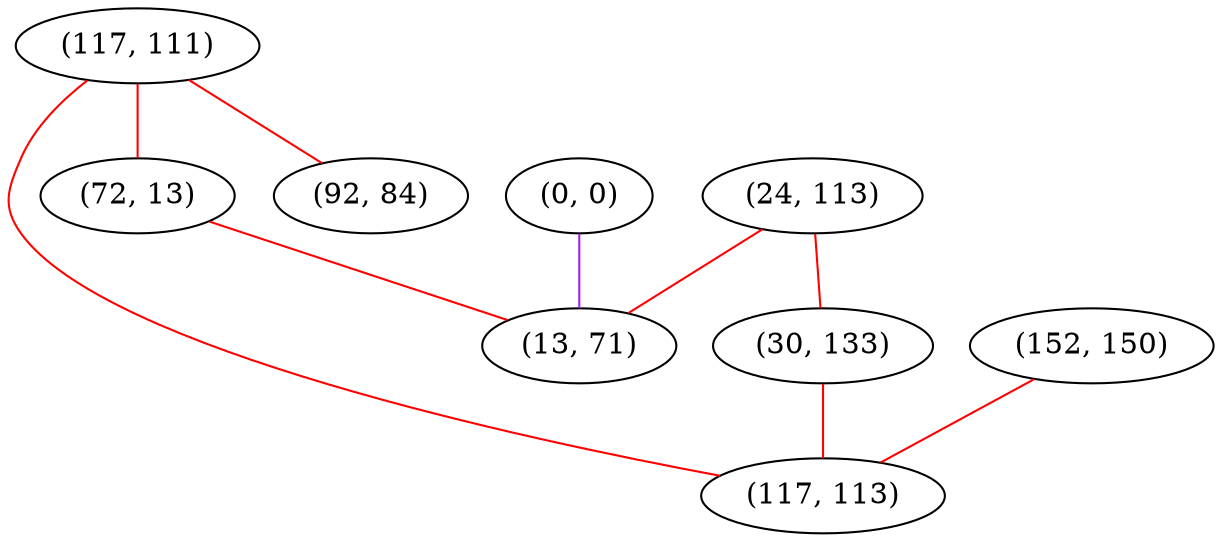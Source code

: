 graph "" {
"(117, 111)";
"(72, 13)";
"(24, 113)";
"(0, 0)";
"(92, 84)";
"(13, 71)";
"(30, 133)";
"(152, 150)";
"(117, 113)";
"(117, 111)" -- "(117, 113)"  [color=red, key=0, weight=1];
"(117, 111)" -- "(92, 84)"  [color=red, key=0, weight=1];
"(117, 111)" -- "(72, 13)"  [color=red, key=0, weight=1];
"(72, 13)" -- "(13, 71)"  [color=red, key=0, weight=1];
"(24, 113)" -- "(13, 71)"  [color=red, key=0, weight=1];
"(24, 113)" -- "(30, 133)"  [color=red, key=0, weight=1];
"(0, 0)" -- "(13, 71)"  [color=purple, key=0, weight=4];
"(30, 133)" -- "(117, 113)"  [color=red, key=0, weight=1];
"(152, 150)" -- "(117, 113)"  [color=red, key=0, weight=1];
}
